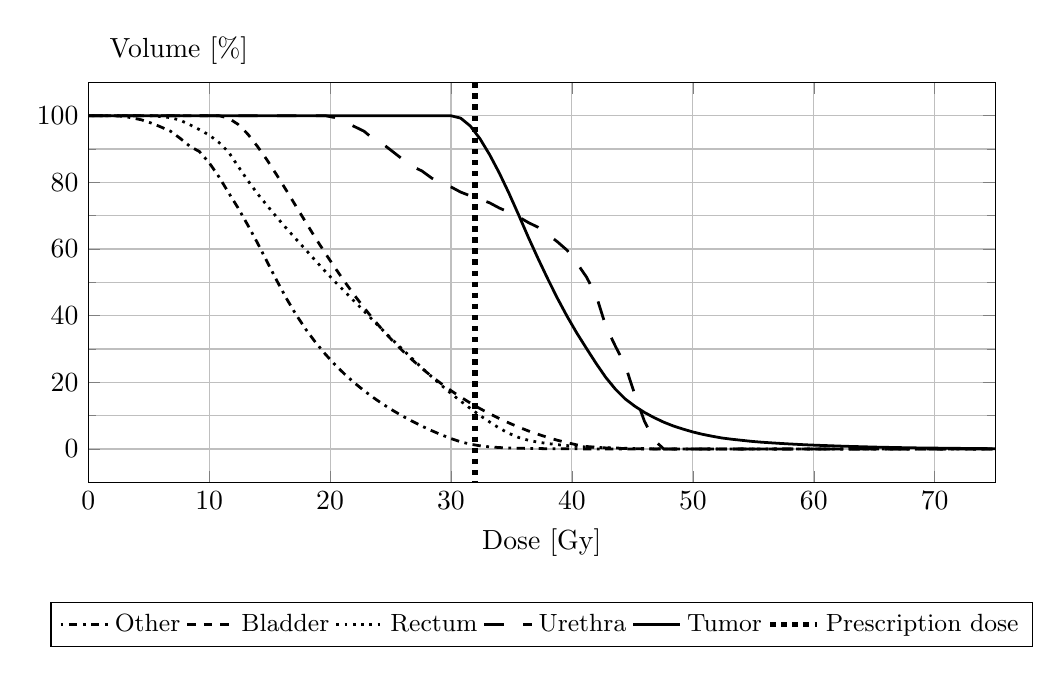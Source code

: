 \begin{tikzpicture}
  \begin{axis}[
  	name=one,
  	width=0.95 \columnwidth,
  	height=2.0in, 
  	scale only axis,
  	xtick={0,10,...,80},
  	ytick={0,20,...,100},
  	minor ytick={10,30,...,90},
  	legend style={anchor=north,at={(0.5,-0.30)},font=\small},
  	legend columns=6,
    xmin=0,
    xmax=75,
  	ymax = 110,
  	ymin = -10,
    grid=both,
    y label style={at={(axis description cs:0.1,1.02)},anchor=south,rotate=270},
    ylabel = {Volume [\%]},
    xlabel = {Dose [Gy]}
  	]
    \addplot [color=black,dash pattern=on 1pt off 2pt on 3pt off 2pt,line width=1.0pt]
    	table[row sep=crcr]{-0.4 100.0 \\
    0.4 100.0 \\
    1.2 100.0 \\
    2.0 99.997 \\
    2.8 99.837 \\
    3.6 99.372 \\
    4.4 98.758 \\
    5.2 97.805 \\
    6.0 96.636 \\
    6.8 95.364 \\
    7.6 93.22 \\
    8.4 90.842 \\
    9.2 89.224 \\
    10.0 85.908 \\
    10.8 81.737 \\
    11.6 76.951 \\
    12.4 72.283 \\
    13.2 67.168 \\
    14.0 61.82 \\
    14.8 56.149 \\
    15.6 50.498 \\
    16.4 45.133 \\
    17.2 40.233 \\
    18.0 35.876 \\
    18.8 31.985 \\
    19.6 28.493 \\
    20.4 25.333 \\
    21.2 22.484 \\
    22.0 19.884 \\
    22.8 17.536 \\
    23.6 15.372 \\
    24.4 13.392 \\
    25.2 11.562 \\
    26.0 9.872 \\
    26.8 8.312 \\
    27.6 6.861 \\
    28.4 5.507 \\
    29.2 4.269 \\
    30.0 3.133 \\
    30.8 2.158 \\
    31.6 1.448 \\
    32.4 0.964 \\
    33.2 0.64 \\
    34.0 0.437 \\
    34.8 0.307 \\
    35.6 0.227 \\
    36.4 0.173 \\
    37.2 0.131 \\
    38.0 0.101 \\
    38.8 0.078 \\
    39.6 0.059 \\
    40.4 0.046 \\
    41.2 0.034 \\
    42.0 0.025 \\
    42.8 0.019 \\
    43.6 0.014 \\
    44.4 0.011 \\
    45.2 0.008 \\
    46.0 0.006 \\
    46.8 0.005 \\
    47.6 0.003 \\
    48.4 0.002 \\
    49.2 0.002 \\
    50.0 6.152E-4 \\
    50.8 4.101E-4 \\
    51.6 3.076E-4 \\
    52.4 3.076E-4 \\
    53.2 3.076E-4 \\
    54.0 3.076E-4 \\
    54.8 3.076E-4 \\
    55.6 3.076E-4 \\
    56.4 2.051E-4 \\
    57.2 2.051E-4 \\
    58.0 1.025E-4 \\
    58.8 1.025E-4 \\
    59.6 1.025E-4 \\
    60.4 1.025E-4 \\
    61.2 1.025E-4 \\
    62.0 1.025E-4 \\
    62.8 1.025E-4 \\
    63.6 1.025E-4 \\
    64.4 1.025E-4 \\
    65.2 1.025E-4 \\
    66.0 1.025E-4 \\
    66.8 1.025E-4 \\
    67.6 1.025E-4 \\
    68.4 1.025E-4 \\
    69.2 1.025E-4 \\
    70.0 1.025E-4 \\
    70.8 1.025E-4 \\
    71.6 1.025E-4 \\
    72.4 1.025E-4 \\
    73.2 1.025E-4 \\
    74.0 1.025E-4 \\
    74.8 1.025E-4 \\
    75.6 1.025E-4 \\
    76.4 0.0 \\
    77.2 0.0 \\
    78.0 0.0 \\
    78.8 0.0 \\
    	};
    \addlegendentry{Other};
    
    \addplot [color=black,dashed,line width=1.0pt]
    	table[row sep=crcr]{-0.4 100.0 \\
    0.4 100.0 \\
    1.2 100.0 \\
    2.0 100.0 \\
    2.8 100.0 \\
    3.6 100.0 \\
    4.4 100.0 \\
    5.2 100.0 \\
    6.0 100.0 \\
    6.8 100.0 \\
    7.6 100.0 \\
    8.4 100.0 \\
    9.2 100.0 \\
    10.0 100.0 \\
    10.8 100.0 \\
    11.6 99.284 \\
    12.4 97.381 \\
    13.2 94.469 \\
    14.0 90.767 \\
    14.8 86.658 \\
    15.6 82.163 \\
    16.4 77.508 \\
    17.2 72.739 \\
    18.0 67.985 \\
    18.8 63.267 \\
    19.6 58.768 \\
    20.4 54.43 \\
    21.2 50.235 \\
    22.0 46.212 \\
    22.8 42.434 \\
    23.6 38.837 \\
    24.4 35.49 \\
    25.2 32.358 \\
    26.0 29.435 \\
    26.8 26.724 \\
    27.6 24.178 \\
    28.4 21.801 \\
    29.2 19.594 \\
    30.0 17.519 \\
    30.8 15.594 \\
    31.6 13.794 \\
    32.4 12.128 \\
    33.2 10.574 \\
    34.0 9.135 \\
    34.8 7.802 \\
    35.6 6.566 \\
    36.4 5.426 \\
    37.2 4.417 \\
    38.0 3.482 \\
    38.8 2.629 \\
    39.6 1.909 \\
    40.4 1.248 \\
    41.2 0.763 \\
    42.0 0.518 \\
    42.8 0.33 \\
    43.6 0.23 \\
    44.4 0.16 \\
    45.2 0.099 \\
    46.0 0.063 \\
    46.8 0.039 \\
    47.6 0.028 \\
    48.4 0.012 \\
    49.2 0.0 \\
    50.0 0.0 \\
    50.8 0.0 \\
    51.6 0.0 \\
    52.4 0.0 \\
    53.2 0.0 \\
    54.0 0.0 \\
    54.8 0.0 \\
    55.6 0.0 \\
    56.4 0.0 \\
    57.2 0.0 \\
    58.0 0.0 \\
    58.8 0.0 \\
    59.6 0.0 \\
    60.4 0.0 \\
    61.2 0.0 \\
    62.0 0.0 \\
    62.8 0.0 \\
    63.6 0.0 \\
    64.4 0.0 \\
    65.2 0.0 \\
    66.0 0.0 \\
    66.8 0.0 \\
    67.6 0.0 \\
    68.4 0.0 \\
    69.2 0.0 \\
    70.0 0.0 \\
    70.8 0.0 \\
    71.6 0.0 \\
    72.4 0.0 \\
    73.2 0.0 \\
    74.0 0.0 \\
    74.8 0.0 \\
    75.6 0.0 \\
    76.4 0.0 \\
    77.2 0.0 \\
    78.0 0.0 \\
    78.8 0.0 \\
    	};
    \addlegendentry{Bladder};
    
    \addplot [color=black,dotted,line width=1.0pt]
    	table[row sep=crcr]{-0.4 100.0 \\
    0.4 100.0 \\
    1.2 100.0 \\
    2.0 100.0 \\
    2.8 100.0 \\
    3.6 100.0 \\
    4.4 100.0 \\
    5.2 100.0 \\
    6.0 99.734 \\
    6.8 99.417 \\
    7.6 98.643 \\
    8.4 97.297 \\
    9.2 95.811 \\
    10.0 94.199 \\
    10.8 92.007 \\
    11.6 89.132 \\
    12.4 84.801 \\
    13.2 80.55 \\
    14.0 76.593 \\
    14.8 73.018 \\
    15.6 69.505 \\
    16.4 66.161 \\
    17.2 62.924 \\
    18.0 59.732 \\
    18.8 56.488 \\
    19.6 53.307 \\
    20.4 50.202 \\
    21.2 47.323 \\
    22.0 44.325 \\
    22.8 41.422 \\
    23.6 38.428 \\
    24.4 35.494 \\
    25.2 32.64 \\
    26.0 29.861 \\
    26.8 27.084 \\
    27.6 24.328 \\
    28.4 21.708 \\
    29.2 19.146 \\
    30.0 16.688 \\
    30.8 14.37 \\
    31.6 12.178 \\
    32.4 10.058 \\
    33.2 8.093 \\
    34.0 6.241 \\
    34.8 4.68 \\
    35.6 3.447 \\
    36.4 2.622 \\
    37.2 2.048 \\
    38.0 1.639 \\
    38.8 1.299 \\
    39.6 1.025 \\
    40.4 0.81 \\
    41.2 0.595 \\
    42.0 0.47 \\
    42.8 0.372 \\
    43.6 0.291 \\
    44.4 0.223 \\
    45.2 0.157 \\
    46.0 0.113 \\
    46.8 0.062 \\
    47.6 0.038 \\
    48.4 0.017 \\
    49.2 0.011 \\
    50.0 0.0 \\
    50.8 0.0 \\
    51.6 0.0 \\
    52.4 0.0 \\
    53.2 0.0 \\
    54.0 0.0 \\
    54.8 0.0 \\
    55.6 0.0 \\
    56.4 0.0 \\
    57.2 0.0 \\
    58.0 0.0 \\
    58.8 0.0 \\
    59.6 0.0 \\
    60.4 0.0 \\
    61.2 0.0 \\
    62.0 0.0 \\
    62.8 0.0 \\
    63.6 0.0 \\
    64.4 0.0 \\
    65.2 0.0 \\
    66.0 0.0 \\
    66.8 0.0 \\
    67.6 0.0 \\
    68.4 0.0 \\
    69.2 0.0 \\
    70.0 0.0 \\
    70.8 0.0 \\
    71.6 0.0 \\
    72.4 0.0 \\
    73.2 0.0 \\
    74.0 0.0 \\
    74.8 0.0 \\
    75.6 0.0 \\
    76.4 0.0 \\
    77.2 0.0 \\
    78.0 0.0 \\
    78.8 0.0 \\
    	};
    \addlegendentry{Rectum};
    
    \addplot [color=black,dash pattern=on 7pt off 7pt,line width=1.0pt]
    	table[row sep=crcr]{-0.4 100.0 \\
    0.4 100.0 \\
    1.2 100.0 \\
    2.0 100.0 \\
    2.8 100.0 \\
    3.6 100.0 \\
    4.4 100.0 \\
    5.2 100.0 \\
    6.0 100.0 \\
    6.8 100.0 \\
    7.6 100.0 \\
    8.4 100.0 \\
    9.2 100.0 \\
    10.0 100.0 \\
    10.8 100.0 \\
    11.6 100.0 \\
    12.4 100.0 \\
    13.2 100.0 \\
    14.0 100.0 \\
    14.8 100.0 \\
    15.6 100.0 \\
    16.4 100.0 \\
    17.2 100.0 \\
    18.0 100.0 \\
    18.8 100.0 \\
    19.6 100.0 \\
    20.4 99.437 \\
    21.2 98.172 \\
    22.0 96.765 \\
    22.8 95.359 \\
    23.6 92.968 \\
    24.4 91.421 \\
    25.2 89.17 \\
    26.0 86.92 \\
    26.8 84.81 \\
    27.6 83.404 \\
    28.4 81.294 \\
    29.2 79.747 \\
    30.0 78.622 \\
    30.8 77.075 \\
    31.6 75.949 \\
    32.4 74.965 \\
    33.2 73.84 \\
    34.0 72.293 \\
    34.8 71.027 \\
    35.6 69.62 \\
    36.4 67.932 \\
    37.2 66.526 \\
    38.0 64.416 \\
    38.8 62.166 \\
    39.6 59.634 \\
    40.4 55.837 \\
    41.2 51.617 \\
    42.0 46.132 \\
    42.8 36.85 \\
    43.6 30.802 \\
    44.4 25.176 \\
    45.2 16.315 \\
    46.0 8.298 \\
    46.8 2.672 \\
    47.6 0.0 \\
    48.4 0.0 \\
    49.2 0.0 \\
    50.0 0.0 \\
    50.8 0.0 \\
    51.6 0.0 \\
    52.4 0.0 \\
    53.2 0.0 \\
    54.0 0.0 \\
    54.8 0.0 \\
    55.6 0.0 \\
    56.4 0.0 \\
    57.2 0.0 \\
    58.0 0.0 \\
    58.8 0.0 \\
    59.6 0.0 \\
    60.4 0.0 \\
    61.2 0.0 \\
    62.0 0.0 \\
    62.8 0.0 \\
    63.6 0.0 \\
    64.4 0.0 \\
    65.2 0.0 \\
    66.0 0.0 \\
    66.8 0.0 \\
    67.6 0.0 \\
    68.4 0.0 \\
    69.2 0.0 \\
    70.0 0.0 \\
    70.8 0.0 \\
    71.6 0.0 \\
    72.4 0.0 \\
    73.2 0.0 \\
    74.0 0.0 \\
    74.8 0.0 \\
    75.6 0.0 \\
    76.4 0.0 \\
    77.2 0.0 \\
    78.0 0.0 \\
    78.8 0.0 \\
    	};
    \addlegendentry{Urethra};
    
    \addplot [color=black,solid,line width=1.0pt]
    	table[row sep=crcr]{-0.4 100.0 \\
    0.4 100.0 \\
    1.2 100.0 \\
    2.0 100.0 \\
    2.8 100.0 \\
    3.6 100.0 \\
    4.4 100.0 \\
    5.2 100.0 \\
    6.0 100.0 \\
    6.8 100.0 \\
    7.6 100.0 \\
    8.4 100.0 \\
    9.2 100.0 \\
    10.0 100.0 \\
    10.8 100.0 \\
    11.6 100.0 \\
    12.4 100.0 \\
    13.2 100.0 \\
    14.0 100.0 \\
    14.8 100.0 \\
    15.6 100.0 \\
    16.4 100.0 \\
    17.2 100.0 \\
    18.0 100.0 \\
    18.8 100.0 \\
    19.6 100.0 \\
    20.4 100.0 \\
    21.2 100.0 \\
    22.0 100.0 \\
    22.8 100.0 \\
    23.6 100.0 \\
    24.4 100.0 \\
    25.2 100.0 \\
    26.0 100.0 \\
    26.8 100.0 \\
    27.6 100.0 \\
    28.4 100.0 \\
    29.2 100.0 \\
    30.0 99.974 \\
    30.8 99.266 \\
    31.6 96.898 \\
    32.4 93.062 \\
    33.2 88.266 \\
    34.0 82.766 \\
    34.8 76.676 \\
    35.6 70.183 \\
    36.4 63.488 \\
    37.2 57.139 \\
    38.0 51.051 \\
    38.8 45.221 \\
    39.6 39.81 \\
    40.4 34.811 \\
    41.2 30.195 \\
    42.0 25.684 \\
    42.8 21.478 \\
    43.6 17.93 \\
    44.4 15.038 \\
    45.2 12.842 \\
    46.0 10.977 \\
    46.8 9.411 \\
    47.6 8.043 \\
    48.4 6.894 \\
    49.2 5.964 \\
    50.0 5.114 \\
    50.8 4.411 \\
    51.6 3.835 \\
    52.4 3.311 \\
    53.2 2.941 \\
    54.0 2.628 \\
    54.8 2.318 \\
    55.6 2.068 \\
    56.4 1.871 \\
    57.2 1.687 \\
    58.0 1.519 \\
    58.8 1.363 \\
    59.6 1.223 \\
    60.4 1.106 \\
    61.2 1.004 \\
    62.0 0.896 \\
    62.8 0.802 \\
    63.6 0.722 \\
    64.4 0.644 \\
    65.2 0.566 \\
    66.0 0.505 \\
    66.8 0.448 \\
    67.6 0.39 \\
    68.4 0.344 \\
    69.2 0.304 \\
    70.0 0.276 \\
    70.8 0.244 \\
    71.6 0.209 \\
    72.4 0.181 \\
    73.2 0.154 \\
    74.0 0.126 \\
    74.8 0.101 \\
    75.6 0.083 \\
    76.4 0.061 \\
    77.2 0.045 \\
    78.0 0.032 \\
    78.8 0.015 \\
    	};
    \addlegendentry{Tumor};
      \addplot [color=black,dotted,line width=2.0pt]
      	table[row sep=crcr]{32.0 110.0 \\
      	32.0 -10.0 \\
      	};
      	\addlegendentry{Prescription dose};
\end{axis}

    
\end{tikzpicture}